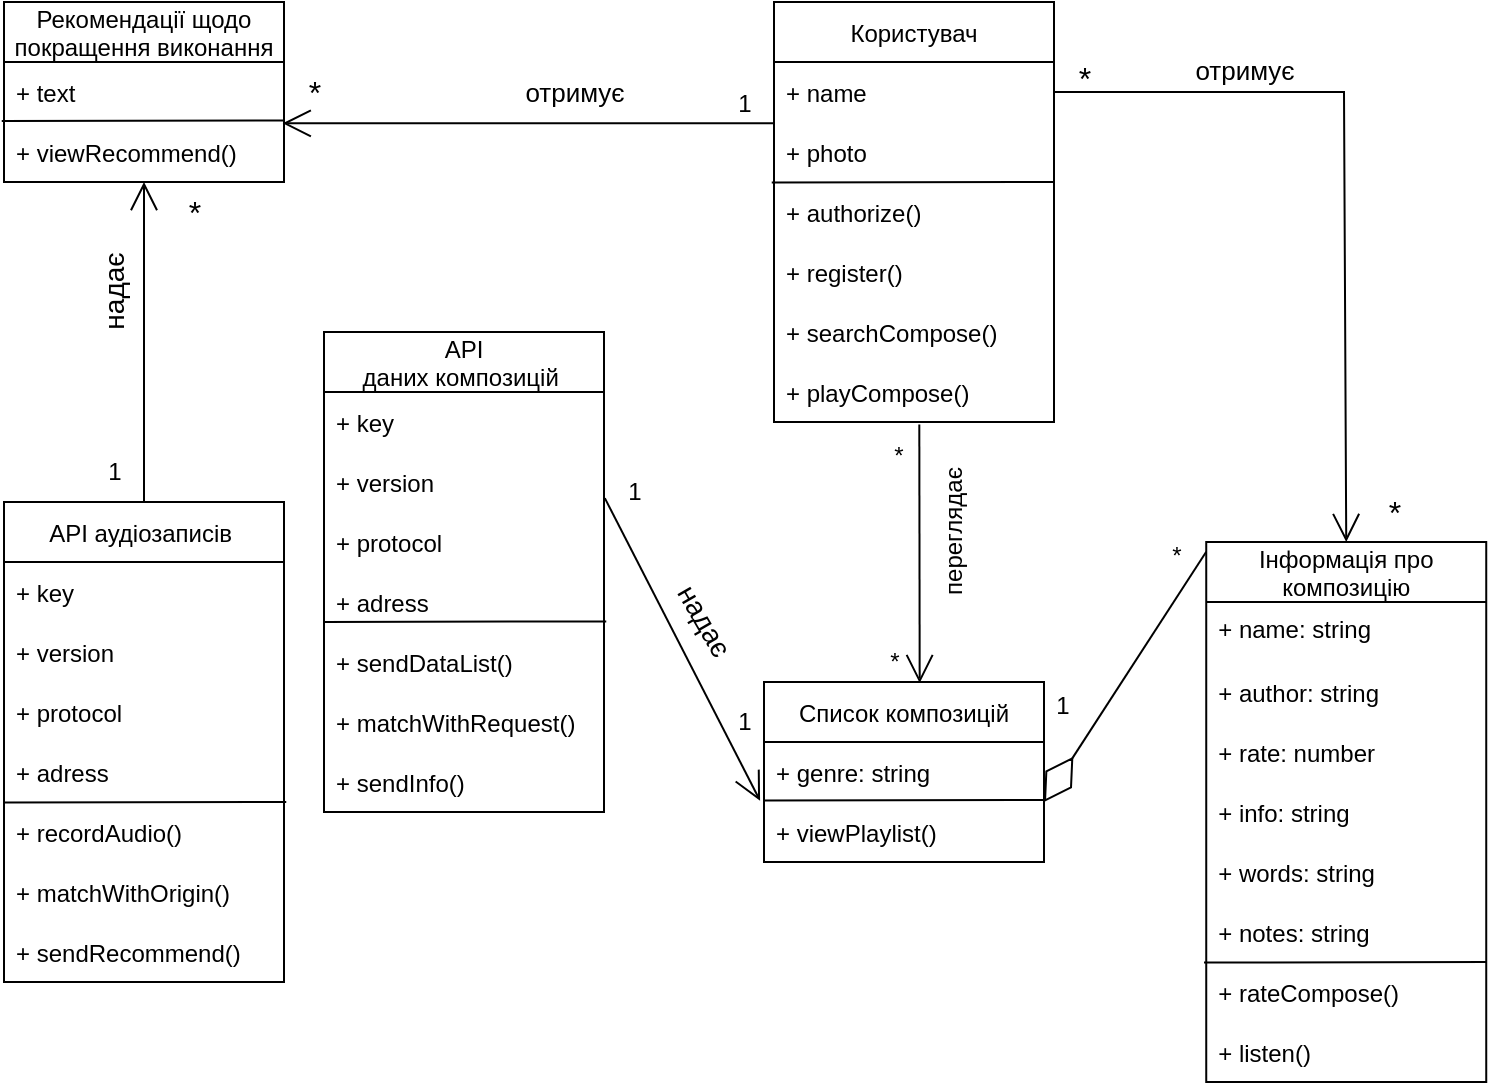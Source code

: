 <mxfile version="20.4.0" type="github">
  <diagram id="cNCCpqmZ5yrGivA1wvMG" name="Page-1">
    <mxGraphModel dx="1865" dy="579" grid="1" gridSize="10" guides="1" tooltips="1" connect="1" arrows="1" fold="1" page="1" pageScale="1" pageWidth="827" pageHeight="1169" math="0" shadow="0">
      <root>
        <mxCell id="0" />
        <mxCell id="1" parent="0" />
        <mxCell id="fkkn6IHSxUwbk0veTC3f-1" value="Користувач" style="swimlane;fontStyle=0;childLayout=stackLayout;horizontal=1;startSize=30;horizontalStack=0;resizeParent=1;resizeParentMax=0;resizeLast=0;collapsible=1;marginBottom=0;" parent="1" vertex="1">
          <mxGeometry x="385" y="70" width="140" height="210" as="geometry" />
        </mxCell>
        <mxCell id="fkkn6IHSxUwbk0veTC3f-2" value="+ name" style="text;strokeColor=none;fillColor=none;align=left;verticalAlign=middle;spacingLeft=4;spacingRight=4;overflow=hidden;points=[[0,0.5],[1,0.5]];portConstraint=eastwest;rotatable=0;" parent="fkkn6IHSxUwbk0veTC3f-1" vertex="1">
          <mxGeometry y="30" width="140" height="30" as="geometry" />
        </mxCell>
        <mxCell id="fkkn6IHSxUwbk0veTC3f-3" value="+ photo" style="text;strokeColor=none;fillColor=none;align=left;verticalAlign=middle;spacingLeft=4;spacingRight=4;overflow=hidden;points=[[0,0.5],[1,0.5]];portConstraint=eastwest;rotatable=0;" parent="fkkn6IHSxUwbk0veTC3f-1" vertex="1">
          <mxGeometry y="60" width="140" height="30" as="geometry" />
        </mxCell>
        <mxCell id="xDiRl09UJP8PzGP-jY9V-19" value="" style="endArrow=none;html=1;rounded=0;entryX=1.008;entryY=0.823;entryDx=0;entryDy=0;entryPerimeter=0;" parent="fkkn6IHSxUwbk0veTC3f-1" edge="1">
          <mxGeometry width="50" height="50" relative="1" as="geometry">
            <mxPoint x="-1.12" y="90.31" as="sourcePoint" />
            <mxPoint x="140.0" y="90.0" as="targetPoint" />
          </mxGeometry>
        </mxCell>
        <mxCell id="xDiRl09UJP8PzGP-jY9V-6" value="+ authorize()" style="text;strokeColor=none;fillColor=none;align=left;verticalAlign=middle;spacingLeft=4;spacingRight=4;overflow=hidden;points=[[0,0.5],[1,0.5]];portConstraint=eastwest;rotatable=0;" parent="fkkn6IHSxUwbk0veTC3f-1" vertex="1">
          <mxGeometry y="90" width="140" height="30" as="geometry" />
        </mxCell>
        <mxCell id="xDiRl09UJP8PzGP-jY9V-5" value="+ register()" style="text;strokeColor=none;fillColor=none;align=left;verticalAlign=middle;spacingLeft=4;spacingRight=4;overflow=hidden;points=[[0,0.5],[1,0.5]];portConstraint=eastwest;rotatable=0;" parent="fkkn6IHSxUwbk0veTC3f-1" vertex="1">
          <mxGeometry y="120" width="140" height="30" as="geometry" />
        </mxCell>
        <mxCell id="xDiRl09UJP8PzGP-jY9V-26" value="+ searchCompose()" style="text;strokeColor=none;fillColor=none;align=left;verticalAlign=middle;spacingLeft=4;spacingRight=4;overflow=hidden;points=[[0,0.5],[1,0.5]];portConstraint=eastwest;rotatable=0;" parent="fkkn6IHSxUwbk0veTC3f-1" vertex="1">
          <mxGeometry y="150" width="140" height="30" as="geometry" />
        </mxCell>
        <mxCell id="xDiRl09UJP8PzGP-jY9V-25" value="+ playCompose()" style="text;strokeColor=none;fillColor=none;align=left;verticalAlign=middle;spacingLeft=4;spacingRight=4;overflow=hidden;points=[[0,0.5],[1,0.5]];portConstraint=eastwest;rotatable=0;" parent="fkkn6IHSxUwbk0veTC3f-1" vertex="1">
          <mxGeometry y="180" width="140" height="30" as="geometry" />
        </mxCell>
        <mxCell id="fkkn6IHSxUwbk0veTC3f-4" value="API &#xa;даних композицій " style="swimlane;fontStyle=0;childLayout=stackLayout;horizontal=1;startSize=30;horizontalStack=0;resizeParent=1;resizeParentMax=0;resizeLast=0;collapsible=1;marginBottom=0;" parent="1" vertex="1">
          <mxGeometry x="160" y="235" width="140" height="240" as="geometry" />
        </mxCell>
        <mxCell id="fkkn6IHSxUwbk0veTC3f-5" value="+ key" style="text;strokeColor=none;fillColor=none;align=left;verticalAlign=middle;spacingLeft=4;spacingRight=4;overflow=hidden;points=[[0,0.5],[1,0.5]];portConstraint=eastwest;rotatable=0;" parent="fkkn6IHSxUwbk0veTC3f-4" vertex="1">
          <mxGeometry y="30" width="140" height="30" as="geometry" />
        </mxCell>
        <mxCell id="fkkn6IHSxUwbk0veTC3f-6" value="+ version" style="text;strokeColor=none;fillColor=none;align=left;verticalAlign=middle;spacingLeft=4;spacingRight=4;overflow=hidden;points=[[0,0.5],[1,0.5]];portConstraint=eastwest;rotatable=0;" parent="fkkn6IHSxUwbk0veTC3f-4" vertex="1">
          <mxGeometry y="60" width="140" height="30" as="geometry" />
        </mxCell>
        <mxCell id="fkkn6IHSxUwbk0veTC3f-7" value="+ protocol" style="text;strokeColor=none;fillColor=none;align=left;verticalAlign=middle;spacingLeft=4;spacingRight=4;overflow=hidden;points=[[0,0.5],[1,0.5]];portConstraint=eastwest;rotatable=0;" parent="fkkn6IHSxUwbk0veTC3f-4" vertex="1">
          <mxGeometry y="90" width="140" height="30" as="geometry" />
        </mxCell>
        <mxCell id="xDiRl09UJP8PzGP-jY9V-10" value="+ adress" style="text;strokeColor=none;fillColor=none;align=left;verticalAlign=middle;spacingLeft=4;spacingRight=4;overflow=hidden;points=[[0,0.5],[1,0.5]];portConstraint=eastwest;rotatable=0;" parent="fkkn6IHSxUwbk0veTC3f-4" vertex="1">
          <mxGeometry y="120" width="140" height="30" as="geometry" />
        </mxCell>
        <mxCell id="xDiRl09UJP8PzGP-jY9V-13" value="" style="endArrow=none;html=1;rounded=0;entryX=1.008;entryY=0.823;entryDx=0;entryDy=0;entryPerimeter=0;" parent="fkkn6IHSxUwbk0veTC3f-4" target="xDiRl09UJP8PzGP-jY9V-10" edge="1">
          <mxGeometry width="50" height="50" relative="1" as="geometry">
            <mxPoint y="145" as="sourcePoint" />
            <mxPoint x="50" y="95" as="targetPoint" />
          </mxGeometry>
        </mxCell>
        <mxCell id="xDiRl09UJP8PzGP-jY9V-12" value="+ sendDataList()" style="text;strokeColor=none;fillColor=none;align=left;verticalAlign=middle;spacingLeft=4;spacingRight=4;overflow=hidden;points=[[0,0.5],[1,0.5]];portConstraint=eastwest;rotatable=0;fontSize=12;" parent="fkkn6IHSxUwbk0veTC3f-4" vertex="1">
          <mxGeometry y="150" width="140" height="30" as="geometry" />
        </mxCell>
        <mxCell id="xDiRl09UJP8PzGP-jY9V-20" value="+ matchWithRequest()" style="text;strokeColor=none;fillColor=none;align=left;verticalAlign=middle;spacingLeft=4;spacingRight=4;overflow=hidden;points=[[0,0.5],[1,0.5]];portConstraint=eastwest;rotatable=0;fontSize=12;" parent="fkkn6IHSxUwbk0veTC3f-4" vertex="1">
          <mxGeometry y="180" width="140" height="30" as="geometry" />
        </mxCell>
        <mxCell id="Q7AHtaPHfsgoAn44PkcK-1" value="+ sendInfo()" style="text;strokeColor=none;fillColor=none;align=left;verticalAlign=middle;spacingLeft=4;spacingRight=4;overflow=hidden;points=[[0,0.5],[1,0.5]];portConstraint=eastwest;rotatable=0;fontSize=12;" vertex="1" parent="fkkn6IHSxUwbk0veTC3f-4">
          <mxGeometry y="210" width="140" height="30" as="geometry" />
        </mxCell>
        <mxCell id="fkkn6IHSxUwbk0veTC3f-14" value="Інформація про &#xa;композицію" style="swimlane;fontStyle=0;childLayout=stackLayout;horizontal=1;startSize=30;horizontalStack=0;resizeParent=1;resizeParentMax=0;resizeLast=0;collapsible=1;marginBottom=0;" parent="1" vertex="1">
          <mxGeometry x="601.12" y="340" width="140" height="270" as="geometry" />
        </mxCell>
        <mxCell id="fkkn6IHSxUwbk0veTC3f-15" value="+ name: string&#xa;" style="text;strokeColor=none;fillColor=none;align=left;verticalAlign=top;spacingLeft=4;spacingRight=4;overflow=hidden;points=[[0,0.5],[1,0.5]];portConstraint=eastwest;rotatable=0;" parent="fkkn6IHSxUwbk0veTC3f-14" vertex="1">
          <mxGeometry y="30" width="140" height="30" as="geometry" />
        </mxCell>
        <mxCell id="fkkn6IHSxUwbk0veTC3f-16" value="+ author: string" style="text;strokeColor=none;fillColor=none;align=left;verticalAlign=middle;spacingLeft=4;spacingRight=4;overflow=hidden;points=[[0,0.5],[1,0.5]];portConstraint=eastwest;rotatable=0;" parent="fkkn6IHSxUwbk0veTC3f-14" vertex="1">
          <mxGeometry y="60" width="140" height="30" as="geometry" />
        </mxCell>
        <mxCell id="fkkn6IHSxUwbk0veTC3f-19" value="+ rate: number" style="text;strokeColor=none;fillColor=none;align=left;verticalAlign=middle;spacingLeft=4;spacingRight=4;overflow=hidden;points=[[0,0.5],[1,0.5]];portConstraint=eastwest;rotatable=0;" parent="fkkn6IHSxUwbk0veTC3f-14" vertex="1">
          <mxGeometry y="90" width="140" height="30" as="geometry" />
        </mxCell>
        <mxCell id="fkkn6IHSxUwbk0veTC3f-18" value="+ info: string" style="text;strokeColor=none;fillColor=none;align=left;verticalAlign=middle;spacingLeft=4;spacingRight=4;overflow=hidden;points=[[0,0.5],[1,0.5]];portConstraint=eastwest;rotatable=0;" parent="fkkn6IHSxUwbk0veTC3f-14" vertex="1">
          <mxGeometry y="120" width="140" height="30" as="geometry" />
        </mxCell>
        <mxCell id="fkkn6IHSxUwbk0veTC3f-20" value="+ words: string" style="text;strokeColor=none;fillColor=none;align=left;verticalAlign=middle;spacingLeft=4;spacingRight=4;overflow=hidden;points=[[0,0.5],[1,0.5]];portConstraint=eastwest;rotatable=0;" parent="fkkn6IHSxUwbk0veTC3f-14" vertex="1">
          <mxGeometry y="150" width="140" height="30" as="geometry" />
        </mxCell>
        <mxCell id="fkkn6IHSxUwbk0veTC3f-21" value="+ notes: string" style="text;strokeColor=none;fillColor=none;align=left;verticalAlign=middle;spacingLeft=4;spacingRight=4;overflow=hidden;points=[[0,0.5],[1,0.5]];portConstraint=eastwest;rotatable=0;" parent="fkkn6IHSxUwbk0veTC3f-14" vertex="1">
          <mxGeometry y="180" width="140" height="30" as="geometry" />
        </mxCell>
        <mxCell id="xDiRl09UJP8PzGP-jY9V-24" value="" style="endArrow=none;html=1;rounded=0;entryX=1.008;entryY=0.823;entryDx=0;entryDy=0;entryPerimeter=0;" parent="fkkn6IHSxUwbk0veTC3f-14" edge="1">
          <mxGeometry width="50" height="50" relative="1" as="geometry">
            <mxPoint x="-1.12" y="210.31" as="sourcePoint" />
            <mxPoint x="140.0" y="210.0" as="targetPoint" />
          </mxGeometry>
        </mxCell>
        <mxCell id="xDiRl09UJP8PzGP-jY9V-23" value="+ rateCompose()" style="text;strokeColor=none;fillColor=none;align=left;verticalAlign=middle;spacingLeft=4;spacingRight=4;overflow=hidden;points=[[0,0.5],[1,0.5]];portConstraint=eastwest;rotatable=0;" parent="fkkn6IHSxUwbk0veTC3f-14" vertex="1">
          <mxGeometry y="210" width="140" height="30" as="geometry" />
        </mxCell>
        <mxCell id="xDiRl09UJP8PzGP-jY9V-22" value="+ listen()" style="text;strokeColor=none;fillColor=none;align=left;verticalAlign=middle;spacingLeft=4;spacingRight=4;overflow=hidden;points=[[0,0.5],[1,0.5]];portConstraint=eastwest;rotatable=0;" parent="fkkn6IHSxUwbk0veTC3f-14" vertex="1">
          <mxGeometry y="240" width="140" height="30" as="geometry" />
        </mxCell>
        <mxCell id="fkkn6IHSxUwbk0veTC3f-9" value="Список композицій" style="swimlane;fontStyle=0;childLayout=stackLayout;horizontal=1;startSize=30;horizontalStack=0;resizeParent=1;resizeParentMax=0;resizeLast=0;collapsible=1;marginBottom=0;" parent="1" vertex="1">
          <mxGeometry x="380" y="410" width="140" height="90" as="geometry" />
        </mxCell>
        <mxCell id="fkkn6IHSxUwbk0veTC3f-12" value="+ genre: string" style="text;strokeColor=none;fillColor=none;align=left;verticalAlign=middle;spacingLeft=4;spacingRight=4;overflow=hidden;points=[[0,0.5],[1,0.5]];portConstraint=eastwest;rotatable=0;" parent="fkkn6IHSxUwbk0veTC3f-9" vertex="1">
          <mxGeometry y="30" width="140" height="30" as="geometry" />
        </mxCell>
        <mxCell id="xDiRl09UJP8PzGP-jY9V-4" value="" style="endArrow=none;html=1;rounded=0;" parent="fkkn6IHSxUwbk0veTC3f-9" edge="1">
          <mxGeometry width="50" height="50" relative="1" as="geometry">
            <mxPoint y="59.31" as="sourcePoint" />
            <mxPoint x="140" y="59" as="targetPoint" />
          </mxGeometry>
        </mxCell>
        <mxCell id="xDiRl09UJP8PzGP-jY9V-3" value="+ viewPlaylist()" style="text;strokeColor=none;fillColor=none;align=left;verticalAlign=middle;spacingLeft=4;spacingRight=4;overflow=hidden;points=[[0,0.5],[1,0.5]];portConstraint=eastwest;rotatable=0;flipH=1;" parent="fkkn6IHSxUwbk0veTC3f-9" vertex="1">
          <mxGeometry y="60" width="140" height="30" as="geometry" />
        </mxCell>
        <mxCell id="fkkn6IHSxUwbk0veTC3f-22" value="API аудіозаписів " style="swimlane;fontStyle=0;childLayout=stackLayout;horizontal=1;startSize=30;horizontalStack=0;resizeParent=1;resizeParentMax=0;resizeLast=0;collapsible=1;marginBottom=0;" parent="1" vertex="1">
          <mxGeometry y="320" width="140" height="240" as="geometry" />
        </mxCell>
        <mxCell id="xDiRl09UJP8PzGP-jY9V-7" value="+ key" style="text;strokeColor=none;fillColor=none;align=left;verticalAlign=middle;spacingLeft=4;spacingRight=4;overflow=hidden;points=[[0,0.5],[1,0.5]];portConstraint=eastwest;rotatable=0;" parent="fkkn6IHSxUwbk0veTC3f-22" vertex="1">
          <mxGeometry y="30" width="140" height="30" as="geometry" />
        </mxCell>
        <mxCell id="xDiRl09UJP8PzGP-jY9V-8" value="+ version" style="text;strokeColor=none;fillColor=none;align=left;verticalAlign=middle;spacingLeft=4;spacingRight=4;overflow=hidden;points=[[0,0.5],[1,0.5]];portConstraint=eastwest;rotatable=0;" parent="fkkn6IHSxUwbk0veTC3f-22" vertex="1">
          <mxGeometry y="60" width="140" height="30" as="geometry" />
        </mxCell>
        <mxCell id="xDiRl09UJP8PzGP-jY9V-9" value="+ protocol" style="text;strokeColor=none;fillColor=none;align=left;verticalAlign=middle;spacingLeft=4;spacingRight=4;overflow=hidden;points=[[0,0.5],[1,0.5]];portConstraint=eastwest;rotatable=0;" parent="fkkn6IHSxUwbk0veTC3f-22" vertex="1">
          <mxGeometry y="90" width="140" height="30" as="geometry" />
        </mxCell>
        <mxCell id="fkkn6IHSxUwbk0veTC3f-8" value="+ adress" style="text;strokeColor=none;fillColor=none;align=left;verticalAlign=middle;spacingLeft=4;spacingRight=4;overflow=hidden;points=[[0,0.5],[1,0.5]];portConstraint=eastwest;rotatable=0;" parent="fkkn6IHSxUwbk0veTC3f-22" vertex="1">
          <mxGeometry y="120" width="140" height="30" as="geometry" />
        </mxCell>
        <mxCell id="xDiRl09UJP8PzGP-jY9V-14" value="" style="endArrow=none;html=1;rounded=0;entryX=1.008;entryY=0.823;entryDx=0;entryDy=0;entryPerimeter=0;" parent="fkkn6IHSxUwbk0veTC3f-22" edge="1">
          <mxGeometry width="50" height="50" relative="1" as="geometry">
            <mxPoint y="150.31" as="sourcePoint" />
            <mxPoint x="141.12" y="150.0" as="targetPoint" />
          </mxGeometry>
        </mxCell>
        <mxCell id="xDiRl09UJP8PzGP-jY9V-15" value="+ recordAudio()" style="text;strokeColor=none;fillColor=none;align=left;verticalAlign=middle;spacingLeft=4;spacingRight=4;overflow=hidden;points=[[0,0.5],[1,0.5]];portConstraint=eastwest;rotatable=0;" parent="fkkn6IHSxUwbk0veTC3f-22" vertex="1">
          <mxGeometry y="150" width="140" height="30" as="geometry" />
        </mxCell>
        <mxCell id="xDiRl09UJP8PzGP-jY9V-16" value="+ matchWithOrigin()" style="text;strokeColor=none;fillColor=none;align=left;verticalAlign=middle;spacingLeft=4;spacingRight=4;overflow=hidden;points=[[0,0.5],[1,0.5]];portConstraint=eastwest;rotatable=0;" parent="fkkn6IHSxUwbk0veTC3f-22" vertex="1">
          <mxGeometry y="180" width="140" height="30" as="geometry" />
        </mxCell>
        <mxCell id="xDiRl09UJP8PzGP-jY9V-11" value="+ sendRecommend()" style="text;strokeColor=none;fillColor=none;align=left;verticalAlign=middle;spacingLeft=4;spacingRight=4;overflow=hidden;points=[[0,0.5],[1,0.5]];portConstraint=eastwest;rotatable=0;" parent="fkkn6IHSxUwbk0veTC3f-22" vertex="1">
          <mxGeometry y="210" width="140" height="30" as="geometry" />
        </mxCell>
        <mxCell id="fkkn6IHSxUwbk0veTC3f-27" value="Рекомендації щодо &#xa;покращення виконання" style="swimlane;fontStyle=0;childLayout=stackLayout;horizontal=1;startSize=30;horizontalStack=0;resizeParent=1;resizeParentMax=0;resizeLast=0;collapsible=1;marginBottom=0;" parent="1" vertex="1">
          <mxGeometry y="70" width="140" height="90" as="geometry" />
        </mxCell>
        <mxCell id="fkkn6IHSxUwbk0veTC3f-28" value="+ text" style="text;strokeColor=none;fillColor=none;align=left;verticalAlign=middle;spacingLeft=4;spacingRight=4;overflow=hidden;points=[[0,0.5],[1,0.5]];portConstraint=eastwest;rotatable=0;" parent="fkkn6IHSxUwbk0veTC3f-27" vertex="1">
          <mxGeometry y="30" width="140" height="30" as="geometry" />
        </mxCell>
        <mxCell id="xDiRl09UJP8PzGP-jY9V-18" value="" style="endArrow=none;html=1;rounded=0;entryX=1.008;entryY=0.823;entryDx=0;entryDy=0;entryPerimeter=0;" parent="fkkn6IHSxUwbk0veTC3f-27" edge="1">
          <mxGeometry width="50" height="50" relative="1" as="geometry">
            <mxPoint x="-1.12" y="59.51" as="sourcePoint" />
            <mxPoint x="140.0" y="59.2" as="targetPoint" />
          </mxGeometry>
        </mxCell>
        <mxCell id="xDiRl09UJP8PzGP-jY9V-17" value="+ viewRecommend()" style="text;strokeColor=none;fillColor=none;align=left;verticalAlign=middle;spacingLeft=4;spacingRight=4;overflow=hidden;points=[[0,0.5],[1,0.5]];portConstraint=eastwest;rotatable=0;" parent="fkkn6IHSxUwbk0veTC3f-27" vertex="1">
          <mxGeometry y="60" width="140" height="30" as="geometry" />
        </mxCell>
        <mxCell id="fkkn6IHSxUwbk0veTC3f-29" value="1" style="text;html=1;align=center;verticalAlign=middle;resizable=0;points=[];autosize=1;strokeColor=none;fillColor=none;" parent="1" vertex="1">
          <mxGeometry x="514" y="407" width="30" height="30" as="geometry" />
        </mxCell>
        <mxCell id="fkkn6IHSxUwbk0veTC3f-30" value="1" style="text;html=1;align=center;verticalAlign=middle;resizable=0;points=[];autosize=1;strokeColor=none;fillColor=none;" parent="1" vertex="1">
          <mxGeometry x="355" y="415" width="30" height="30" as="geometry" />
        </mxCell>
        <mxCell id="fkkn6IHSxUwbk0veTC3f-32" value="" style="endArrow=diamondThin;endFill=0;endSize=24;html=1;rounded=0;exitX=0.008;exitY=-0.003;exitDx=0;exitDy=0;exitPerimeter=0;" parent="1" edge="1">
          <mxGeometry width="160" relative="1" as="geometry">
            <mxPoint x="601.12" y="344.91" as="sourcePoint" />
            <mxPoint x="520" y="470" as="targetPoint" />
          </mxGeometry>
        </mxCell>
        <mxCell id="fkkn6IHSxUwbk0veTC3f-33" value="*" style="text;html=1;align=center;verticalAlign=middle;resizable=0;points=[];autosize=1;strokeColor=none;fillColor=none;" parent="1" vertex="1">
          <mxGeometry x="571" y="332" width="30" height="30" as="geometry" />
        </mxCell>
        <mxCell id="fkkn6IHSxUwbk0veTC3f-34" value="" style="endArrow=open;endFill=1;endSize=12;html=1;rounded=0;exitX=1.003;exitY=0.769;exitDx=0;exitDy=0;exitPerimeter=0;entryX=1.014;entryY=-0.022;entryDx=0;entryDy=0;entryPerimeter=0;" parent="1" source="fkkn6IHSxUwbk0veTC3f-6" target="xDiRl09UJP8PzGP-jY9V-3" edge="1">
          <mxGeometry width="160" relative="1" as="geometry">
            <mxPoint x="470" y="270" as="sourcePoint" />
            <mxPoint x="380" y="340" as="targetPoint" />
          </mxGeometry>
        </mxCell>
        <mxCell id="fkkn6IHSxUwbk0veTC3f-35" value="" style="endArrow=open;endFill=1;endSize=12;html=1;rounded=0;exitX=1;exitY=0.5;exitDx=0;exitDy=0;entryX=0.5;entryY=0;entryDx=0;entryDy=0;" parent="1" source="fkkn6IHSxUwbk0veTC3f-2" target="fkkn6IHSxUwbk0veTC3f-14" edge="1">
          <mxGeometry width="160" relative="1" as="geometry">
            <mxPoint x="200" y="250" as="sourcePoint" />
            <mxPoint x="680" y="105" as="targetPoint" />
            <Array as="points">
              <mxPoint x="670" y="115" />
            </Array>
          </mxGeometry>
        </mxCell>
        <mxCell id="fkkn6IHSxUwbk0veTC3f-36" value="1" style="text;html=1;align=center;verticalAlign=middle;resizable=0;points=[];autosize=1;strokeColor=none;fillColor=none;" parent="1" vertex="1">
          <mxGeometry x="300" y="300" width="30" height="30" as="geometry" />
        </mxCell>
        <mxCell id="fkkn6IHSxUwbk0veTC3f-37" value="" style="endArrow=open;endFill=1;endSize=12;html=1;rounded=0;entryX=0.556;entryY=0.006;entryDx=0;entryDy=0;entryPerimeter=0;exitX=0.519;exitY=1.042;exitDx=0;exitDy=0;exitPerimeter=0;" parent="1" source="xDiRl09UJP8PzGP-jY9V-25" target="fkkn6IHSxUwbk0veTC3f-9" edge="1">
          <mxGeometry width="160" relative="1" as="geometry">
            <mxPoint x="458" y="310" as="sourcePoint" />
            <mxPoint x="460" y="230" as="targetPoint" />
            <Array as="points" />
          </mxGeometry>
        </mxCell>
        <mxCell id="fkkn6IHSxUwbk0veTC3f-40" value="*" style="text;html=1;align=center;verticalAlign=middle;resizable=0;points=[];autosize=1;strokeColor=none;fillColor=none;fontSize=16;" parent="1" vertex="1">
          <mxGeometry x="525" y="93" width="30" height="30" as="geometry" />
        </mxCell>
        <mxCell id="fkkn6IHSxUwbk0veTC3f-41" value="*" style="text;html=1;align=center;verticalAlign=middle;resizable=0;points=[];autosize=1;strokeColor=none;fillColor=none;fontSize=16;" parent="1" vertex="1">
          <mxGeometry x="680" y="310" width="30" height="30" as="geometry" />
        </mxCell>
        <mxCell id="fkkn6IHSxUwbk0veTC3f-42" value="отримує" style="text;html=1;align=center;verticalAlign=middle;resizable=0;points=[];autosize=1;strokeColor=none;fillColor=none;fontSize=13;" parent="1" vertex="1">
          <mxGeometry x="585" y="89" width="70" height="30" as="geometry" />
        </mxCell>
        <mxCell id="fkkn6IHSxUwbk0veTC3f-43" value="надає" style="text;html=1;align=center;verticalAlign=middle;resizable=0;points=[];autosize=1;strokeColor=none;fillColor=none;fontSize=14;rotation=60;" parent="1" vertex="1">
          <mxGeometry x="320" y="364" width="60" height="30" as="geometry" />
        </mxCell>
        <mxCell id="fkkn6IHSxUwbk0veTC3f-44" value="переглядає" style="text;html=1;align=center;verticalAlign=middle;resizable=0;points=[];autosize=1;strokeColor=none;fillColor=none;fontSize=12;rotation=-90;" parent="1" vertex="1">
          <mxGeometry x="430" y="320" width="90" height="30" as="geometry" />
        </mxCell>
        <mxCell id="fkkn6IHSxUwbk0veTC3f-45" value="1" style="text;html=1;align=center;verticalAlign=middle;resizable=0;points=[];autosize=1;strokeColor=none;fillColor=none;" parent="1" vertex="1">
          <mxGeometry x="40" y="290" width="30" height="30" as="geometry" />
        </mxCell>
        <mxCell id="fkkn6IHSxUwbk0veTC3f-46" value="*" style="text;html=1;align=center;verticalAlign=middle;resizable=0;points=[];autosize=1;strokeColor=none;fillColor=none;fontSize=16;" parent="1" vertex="1">
          <mxGeometry x="80" y="160" width="30" height="30" as="geometry" />
        </mxCell>
        <mxCell id="fkkn6IHSxUwbk0veTC3f-47" value="" style="endArrow=open;endFill=1;endSize=12;html=1;rounded=0;exitX=0.5;exitY=0;exitDx=0;exitDy=0;" parent="1" source="fkkn6IHSxUwbk0veTC3f-22" edge="1">
          <mxGeometry width="160" relative="1" as="geometry">
            <mxPoint x="310" y="320" as="sourcePoint" />
            <mxPoint x="70" y="160" as="targetPoint" />
          </mxGeometry>
        </mxCell>
        <mxCell id="fkkn6IHSxUwbk0veTC3f-48" value="надає" style="text;html=1;align=center;verticalAlign=middle;resizable=0;points=[];autosize=1;strokeColor=none;fillColor=none;fontSize=14;rotation=-90;" parent="1" vertex="1">
          <mxGeometry x="25" y="200" width="60" height="30" as="geometry" />
        </mxCell>
        <mxCell id="fkkn6IHSxUwbk0veTC3f-49" value="" style="endArrow=open;endFill=1;endSize=12;html=1;rounded=0;exitX=1.011;exitY=0.822;exitDx=0;exitDy=0;exitPerimeter=0;entryX=-0.022;entryY=1.022;entryDx=0;entryDy=0;entryPerimeter=0;" parent="1" source="fkkn6IHSxUwbk0veTC3f-51" target="fkkn6IHSxUwbk0veTC3f-52" edge="1">
          <mxGeometry width="160" relative="1" as="geometry">
            <mxPoint x="295" y="96.5" as="sourcePoint" />
            <mxPoint x="140" y="100" as="targetPoint" />
            <Array as="points" />
          </mxGeometry>
        </mxCell>
        <mxCell id="fkkn6IHSxUwbk0veTC3f-50" value="отримує" style="text;html=1;align=center;verticalAlign=middle;resizable=0;points=[];autosize=1;strokeColor=none;fillColor=none;fontSize=13;" parent="1" vertex="1">
          <mxGeometry x="250" y="100" width="70" height="30" as="geometry" />
        </mxCell>
        <mxCell id="fkkn6IHSxUwbk0veTC3f-51" value="1" style="text;html=1;align=center;verticalAlign=middle;resizable=0;points=[];autosize=1;strokeColor=none;fillColor=none;" parent="1" vertex="1">
          <mxGeometry x="355" y="106" width="30" height="30" as="geometry" />
        </mxCell>
        <mxCell id="fkkn6IHSxUwbk0veTC3f-52" value="*" style="text;html=1;align=center;verticalAlign=middle;resizable=0;points=[];autosize=1;strokeColor=none;fillColor=none;fontSize=16;" parent="1" vertex="1">
          <mxGeometry x="140" y="100" width="30" height="30" as="geometry" />
        </mxCell>
        <mxCell id="xDiRl09UJP8PzGP-jY9V-33" value="*" style="text;html=1;align=center;verticalAlign=middle;resizable=0;points=[];autosize=1;strokeColor=none;fillColor=none;" parent="1" vertex="1">
          <mxGeometry x="432" y="282" width="30" height="30" as="geometry" />
        </mxCell>
        <mxCell id="xDiRl09UJP8PzGP-jY9V-34" value="*" style="text;html=1;align=center;verticalAlign=middle;resizable=0;points=[];autosize=1;strokeColor=none;fillColor=none;" parent="1" vertex="1">
          <mxGeometry x="430" y="385" width="30" height="30" as="geometry" />
        </mxCell>
      </root>
    </mxGraphModel>
  </diagram>
</mxfile>
